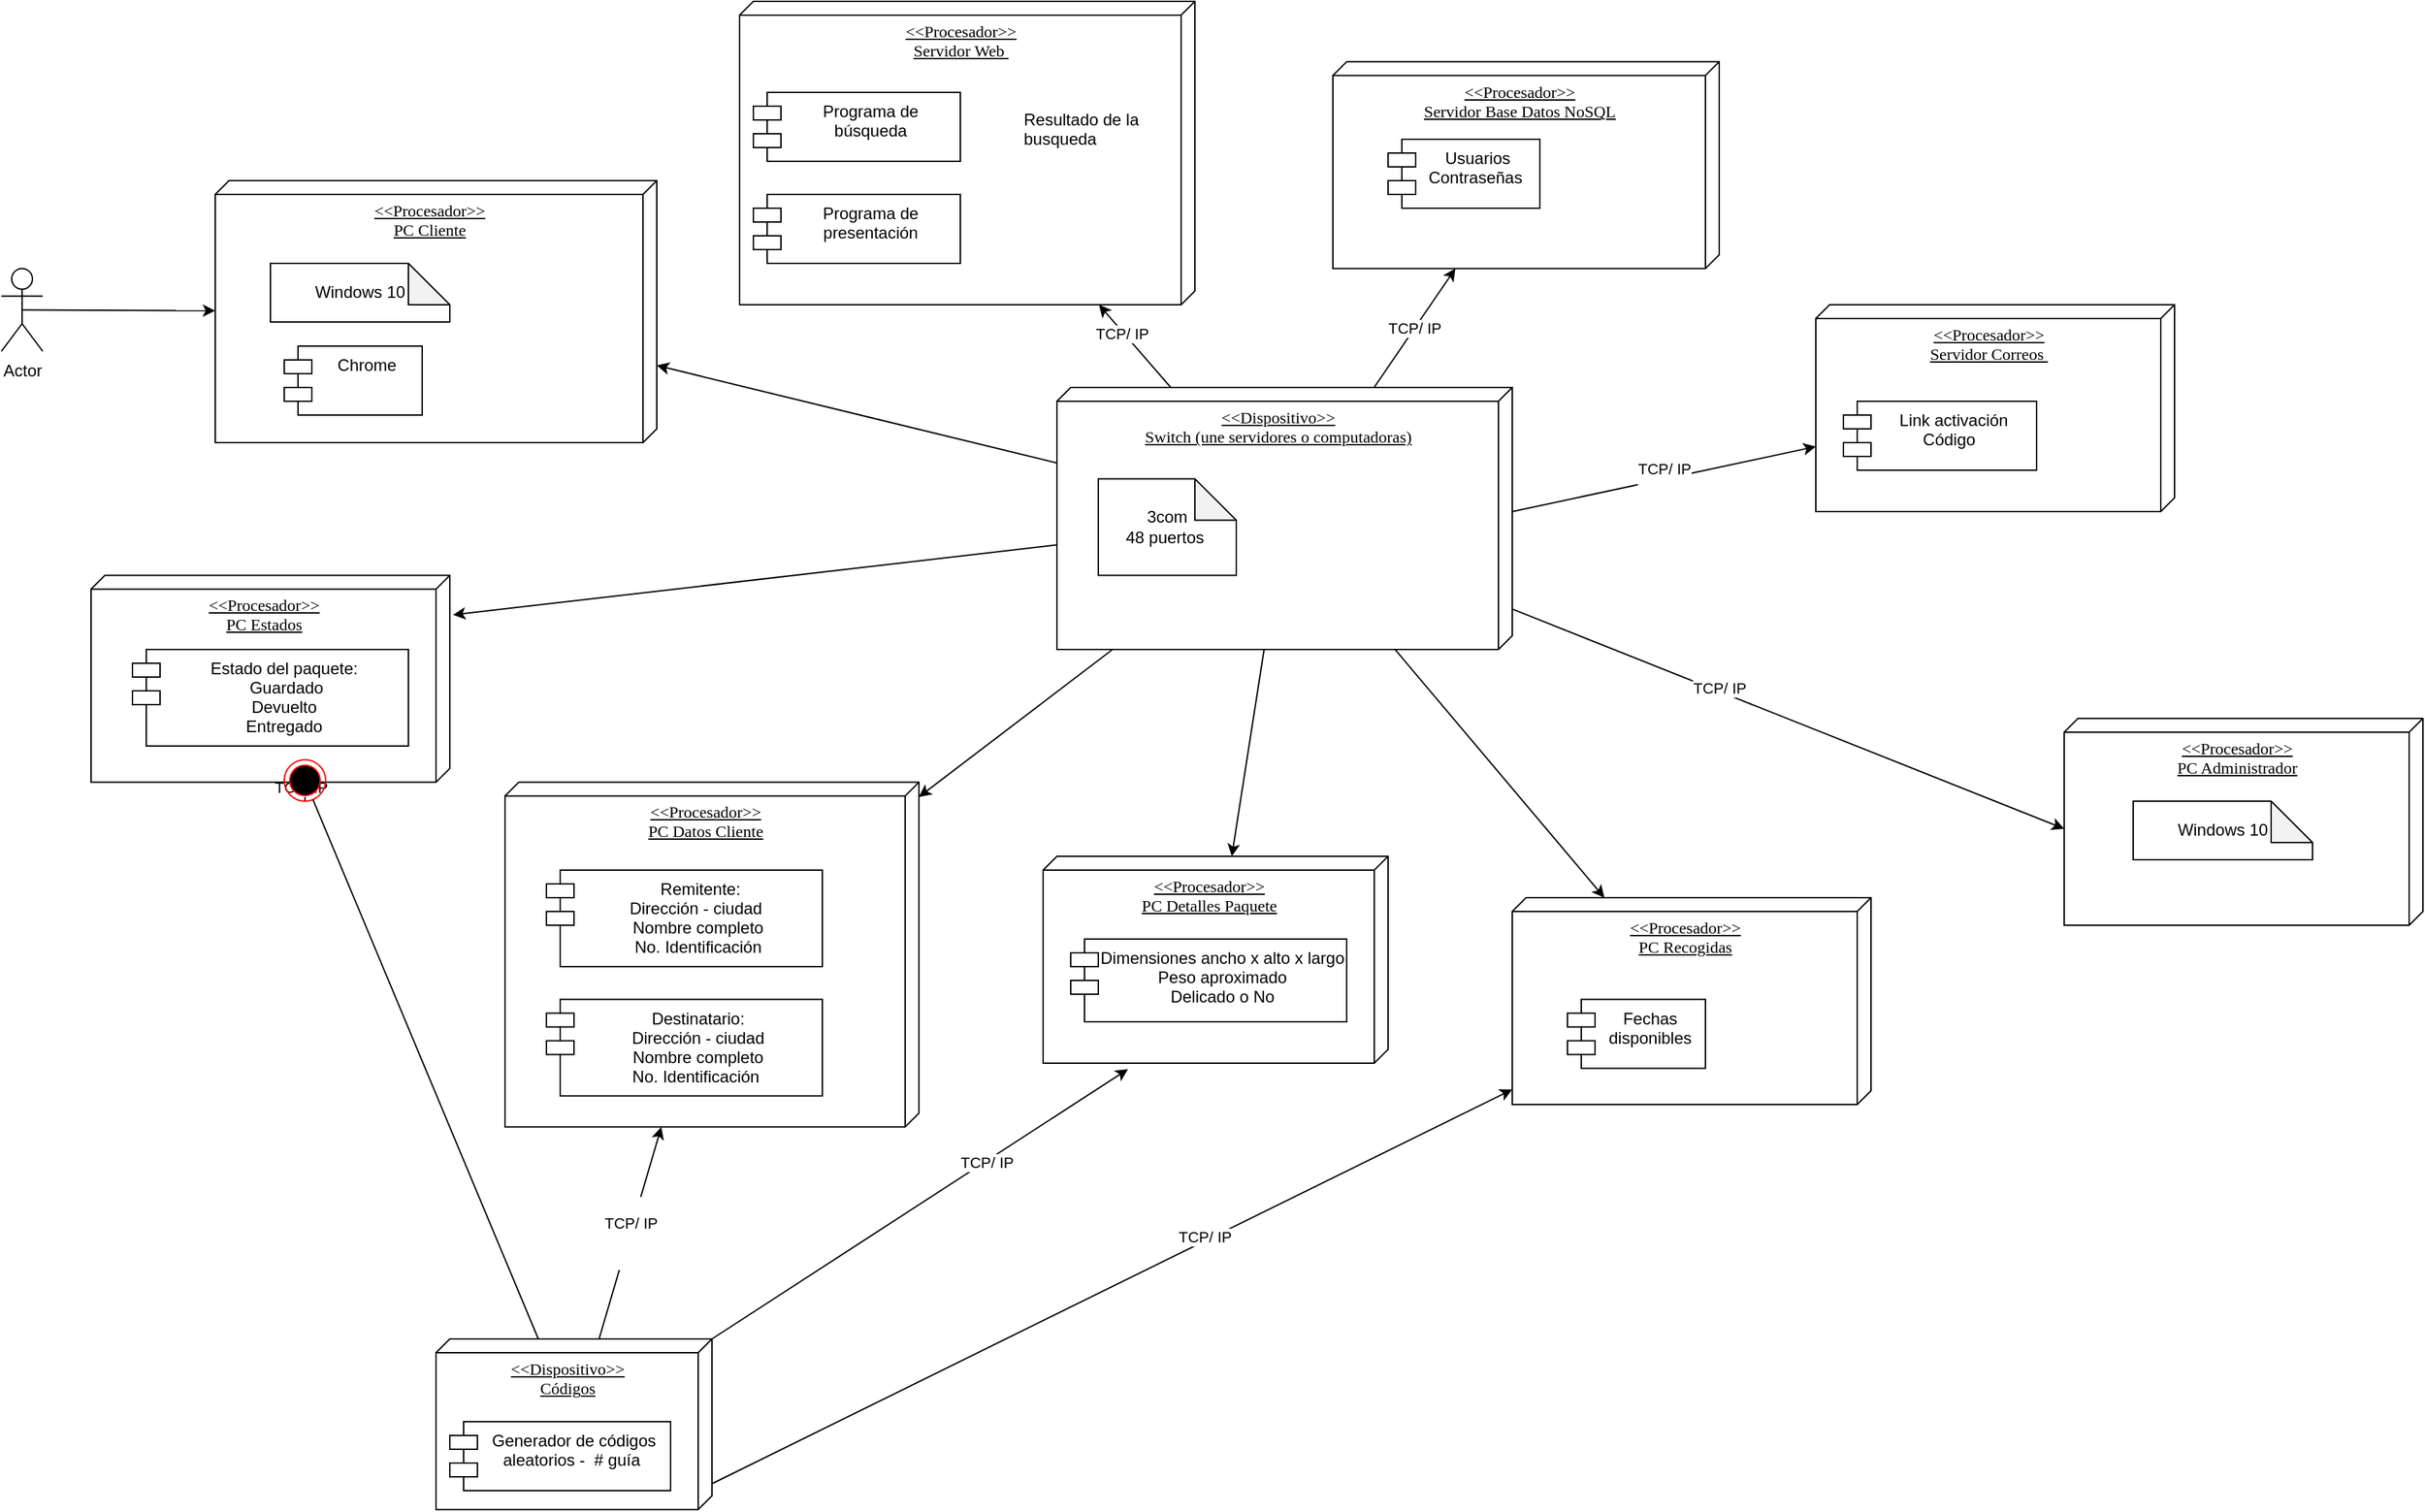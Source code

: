 <mxfile version="20.5.1" type="github">
  <diagram name="Page-1" id="5f0bae14-7c28-e335-631c-24af17079c00">
    <mxGraphModel dx="3784" dy="2078" grid="1" gridSize="10" guides="1" tooltips="1" connect="1" arrows="1" fold="1" page="1" pageScale="1" pageWidth="1100" pageHeight="850" background="none" math="0" shadow="0">
      <root>
        <mxCell id="0" />
        <mxCell id="1" parent="0" />
        <mxCell id="uZW-xY0Y-J60Wbhx_hxe-13" value="TCP/ IP" style="rounded=0;orthogonalLoop=1;jettySize=auto;html=1;" parent="1" source="39150e848f15840c-1" target="39150e848f15840c-3" edge="1">
          <mxGeometry relative="1" as="geometry" />
        </mxCell>
        <mxCell id="ljAiQYRnLd5OlizOmMtz-1" value="&#xa;&lt;span style=&quot;color: rgb(0, 0, 0); font-family: Helvetica; font-size: 11px; font-style: normal; font-variant-ligatures: normal; font-variant-caps: normal; font-weight: 400; letter-spacing: normal; orphans: 2; text-align: center; text-indent: 0px; text-transform: none; widows: 2; word-spacing: 0px; -webkit-text-stroke-width: 0px; background-color: rgb(255, 255, 255); text-decoration-thickness: initial; text-decoration-style: initial; text-decoration-color: initial; float: none; display: inline !important;&quot;&gt;TCP/ IP&lt;/span&gt;&#xa;&#xa;" style="rounded=0;orthogonalLoop=1;jettySize=auto;html=1;exitX=0;exitY=0;exitDx=90;exitDy=0;exitPerimeter=0;" edge="1" parent="1" source="39150e848f15840c-1" target="uZW-xY0Y-J60Wbhx_hxe-1">
          <mxGeometry relative="1" as="geometry" />
        </mxCell>
        <mxCell id="ljAiQYRnLd5OlizOmMtz-2" style="rounded=0;orthogonalLoop=1;jettySize=auto;html=1;entryX=0;entryY=0;entryDx=80;entryDy=260;entryPerimeter=0;" edge="1" parent="1" source="39150e848f15840c-1" target="uZW-xY0Y-J60Wbhx_hxe-9">
          <mxGeometry relative="1" as="geometry" />
        </mxCell>
        <mxCell id="ljAiQYRnLd5OlizOmMtz-6" value="TCP/ IP" style="edgeLabel;html=1;align=center;verticalAlign=middle;resizable=0;points=[];" vertex="1" connectable="0" parent="ljAiQYRnLd5OlizOmMtz-2">
          <mxGeometry x="-0.256" y="2" relative="1" as="geometry">
            <mxPoint as="offset" />
          </mxGeometry>
        </mxCell>
        <mxCell id="ljAiQYRnLd5OlizOmMtz-3" style="rounded=0;orthogonalLoop=1;jettySize=auto;html=1;" edge="1" parent="1" source="39150e848f15840c-1" target="39150e848f15840c-2">
          <mxGeometry relative="1" as="geometry">
            <mxPoint x="330" y="230" as="sourcePoint" />
          </mxGeometry>
        </mxCell>
        <mxCell id="ljAiQYRnLd5OlizOmMtz-7" value="TCP/ IP" style="edgeLabel;html=1;align=center;verticalAlign=middle;resizable=0;points=[];" vertex="1" connectable="0" parent="ljAiQYRnLd5OlizOmMtz-3">
          <mxGeometry x="0.321" relative="1" as="geometry">
            <mxPoint x="-1" as="offset" />
          </mxGeometry>
        </mxCell>
        <mxCell id="ljAiQYRnLd5OlizOmMtz-17" style="edgeStyle=none;rounded=0;orthogonalLoop=1;jettySize=auto;html=1;" edge="1" parent="1" source="39150e848f15840c-1" target="ljAiQYRnLd5OlizOmMtz-15">
          <mxGeometry relative="1" as="geometry" />
        </mxCell>
        <mxCell id="ljAiQYRnLd5OlizOmMtz-19" style="edgeStyle=none;rounded=0;orthogonalLoop=1;jettySize=auto;html=1;" edge="1" parent="1" source="39150e848f15840c-1" target="uZW-xY0Y-J60Wbhx_hxe-8">
          <mxGeometry relative="1" as="geometry" />
        </mxCell>
        <mxCell id="ljAiQYRnLd5OlizOmMtz-22" style="edgeStyle=none;rounded=0;orthogonalLoop=1;jettySize=auto;html=1;entryX=0.191;entryY=-0.009;entryDx=0;entryDy=0;entryPerimeter=0;" edge="1" parent="1" source="39150e848f15840c-1" target="uZW-xY0Y-J60Wbhx_hxe-15">
          <mxGeometry relative="1" as="geometry" />
        </mxCell>
        <mxCell id="ljAiQYRnLd5OlizOmMtz-32" style="edgeStyle=none;rounded=0;orthogonalLoop=1;jettySize=auto;html=1;" edge="1" parent="1" source="39150e848f15840c-1" target="uZW-xY0Y-J60Wbhx_hxe-10">
          <mxGeometry relative="1" as="geometry" />
        </mxCell>
        <mxCell id="ljAiQYRnLd5OlizOmMtz-33" style="edgeStyle=none;rounded=0;orthogonalLoop=1;jettySize=auto;html=1;" edge="1" parent="1" source="39150e848f15840c-1" target="uZW-xY0Y-J60Wbhx_hxe-14">
          <mxGeometry relative="1" as="geometry" />
        </mxCell>
        <mxCell id="39150e848f15840c-1" value="&amp;lt;&amp;lt;Dispositivo&amp;gt;&amp;gt;&lt;br&gt;Switch (une servidores o computadoras)" style="verticalAlign=top;align=center;spacingTop=8;spacingLeft=2;spacingRight=12;shape=cube;size=10;direction=south;fontStyle=4;html=1;rounded=0;shadow=0;comic=0;labelBackgroundColor=none;strokeWidth=1;fontFamily=Verdana;fontSize=12" parent="1" vertex="1">
          <mxGeometry x="270" y="240" width="330" height="190" as="geometry" />
        </mxCell>
        <mxCell id="39150e848f15840c-2" value="&amp;lt;&amp;lt;Procesador&amp;gt;&amp;gt;&lt;br&gt;Servidor Web&amp;nbsp;" style="verticalAlign=top;align=center;spacingTop=8;spacingLeft=2;spacingRight=12;shape=cube;size=10;direction=south;fontStyle=4;html=1;rounded=0;shadow=0;comic=0;labelBackgroundColor=none;strokeWidth=1;fontFamily=Verdana;fontSize=12" parent="1" vertex="1">
          <mxGeometry x="40" y="-40" width="330" height="220" as="geometry" />
        </mxCell>
        <mxCell id="39150e848f15840c-3" value="&amp;lt;&amp;lt;Procesador&amp;gt;&amp;gt;&lt;br&gt;Servidor Base Datos NoSQL" style="verticalAlign=top;align=center;spacingTop=8;spacingLeft=2;spacingRight=12;shape=cube;size=10;direction=south;fontStyle=4;html=1;rounded=0;shadow=0;comic=0;labelBackgroundColor=none;strokeWidth=1;fontFamily=Verdana;fontSize=12" parent="1" vertex="1">
          <mxGeometry x="470" y="3.75" width="280" height="150" as="geometry" />
        </mxCell>
        <mxCell id="uZW-xY0Y-J60Wbhx_hxe-1" value="&amp;lt;&amp;lt;Procesador&amp;gt;&amp;gt;&lt;br&gt;Servidor Correos&amp;nbsp;" style="verticalAlign=top;align=center;spacingTop=8;spacingLeft=2;spacingRight=12;shape=cube;size=10;direction=south;fontStyle=4;html=1;rounded=0;shadow=0;comic=0;labelBackgroundColor=none;strokeWidth=1;fontFamily=Verdana;fontSize=12" parent="1" vertex="1">
          <mxGeometry x="820" y="180" width="260" height="150" as="geometry" />
        </mxCell>
        <mxCell id="uZW-xY0Y-J60Wbhx_hxe-8" value="&amp;lt;&amp;lt;Procesador&amp;gt;&amp;gt;&lt;br&gt;PC Recogidas" style="verticalAlign=top;align=center;spacingTop=8;spacingLeft=2;spacingRight=12;shape=cube;size=10;direction=south;fontStyle=4;html=1;rounded=0;shadow=0;comic=0;labelBackgroundColor=none;strokeWidth=1;fontFamily=Verdana;fontSize=12" parent="1" vertex="1">
          <mxGeometry x="600" y="610" width="260" height="150" as="geometry" />
        </mxCell>
        <mxCell id="uZW-xY0Y-J60Wbhx_hxe-9" value="&amp;lt;&amp;lt;Procesador&amp;gt;&amp;gt;&lt;br&gt;PC Administrador" style="verticalAlign=top;align=center;spacingTop=8;spacingLeft=2;spacingRight=12;shape=cube;size=10;direction=south;fontStyle=4;html=1;rounded=0;shadow=0;comic=0;labelBackgroundColor=none;strokeWidth=1;fontFamily=Verdana;fontSize=12" parent="1" vertex="1">
          <mxGeometry x="1000" y="480" width="260" height="150" as="geometry" />
        </mxCell>
        <mxCell id="uZW-xY0Y-J60Wbhx_hxe-10" value="&amp;lt;&amp;lt;Procesador&amp;gt;&amp;gt;&lt;br&gt;PC Detalles Paquete&lt;br&gt;" style="verticalAlign=top;align=center;spacingTop=8;spacingLeft=2;spacingRight=12;shape=cube;size=10;direction=south;fontStyle=4;html=1;rounded=0;shadow=0;comic=0;labelBackgroundColor=none;strokeWidth=1;fontFamily=Verdana;fontSize=12" parent="1" vertex="1">
          <mxGeometry x="260" y="580" width="250" height="150" as="geometry" />
        </mxCell>
        <mxCell id="uZW-xY0Y-J60Wbhx_hxe-29" value="&#xa;&lt;span style=&quot;color: rgb(0, 0, 0); font-family: Helvetica; font-size: 11px; font-style: normal; font-variant-ligatures: normal; font-variant-caps: normal; font-weight: 400; letter-spacing: normal; orphans: 2; text-align: center; text-indent: 0px; text-transform: none; widows: 2; word-spacing: 0px; -webkit-text-stroke-width: 0px; background-color: rgb(255, 255, 255); text-decoration-thickness: initial; text-decoration-style: initial; text-decoration-color: initial; float: none; display: inline !important;&quot;&gt;TCP/ IP&lt;/span&gt;&#xa;&#xa;" style="edgeStyle=none;rounded=0;orthogonalLoop=1;jettySize=auto;html=1;" parent="1" source="uZW-xY0Y-J60Wbhx_hxe-11" target="uZW-xY0Y-J60Wbhx_hxe-14" edge="1">
          <mxGeometry relative="1" as="geometry" />
        </mxCell>
        <mxCell id="uZW-xY0Y-J60Wbhx_hxe-30" style="edgeStyle=none;rounded=0;orthogonalLoop=1;jettySize=auto;html=1;exitX=0;exitY=0;exitDx=105;exitDy=0;exitPerimeter=0;" parent="1" source="uZW-xY0Y-J60Wbhx_hxe-11" target="uZW-xY0Y-J60Wbhx_hxe-8" edge="1">
          <mxGeometry relative="1" as="geometry" />
        </mxCell>
        <mxCell id="ljAiQYRnLd5OlizOmMtz-9" value="TCP/ IP" style="edgeLabel;html=1;align=center;verticalAlign=middle;resizable=0;points=[];" vertex="1" connectable="0" parent="uZW-xY0Y-J60Wbhx_hxe-30">
          <mxGeometry x="0.236" y="4" relative="1" as="geometry">
            <mxPoint y="1" as="offset" />
          </mxGeometry>
        </mxCell>
        <mxCell id="uZW-xY0Y-J60Wbhx_hxe-31" style="edgeStyle=none;rounded=0;orthogonalLoop=1;jettySize=auto;html=1;exitX=0;exitY=0;exitDx=0;exitDy=0;exitPerimeter=0;entryX=1.029;entryY=0.754;entryDx=0;entryDy=0;entryPerimeter=0;" parent="1" source="uZW-xY0Y-J60Wbhx_hxe-11" target="uZW-xY0Y-J60Wbhx_hxe-10" edge="1">
          <mxGeometry relative="1" as="geometry" />
        </mxCell>
        <mxCell id="ljAiQYRnLd5OlizOmMtz-8" value="TCP/ IP" style="edgeLabel;html=1;align=center;verticalAlign=middle;resizable=0;points=[];" vertex="1" connectable="0" parent="uZW-xY0Y-J60Wbhx_hxe-31">
          <mxGeometry x="0.317" y="-1" relative="1" as="geometry">
            <mxPoint as="offset" />
          </mxGeometry>
        </mxCell>
        <mxCell id="uZW-xY0Y-J60Wbhx_hxe-33" style="edgeStyle=none;rounded=0;orthogonalLoop=1;jettySize=auto;html=1;startArrow=none;" parent="1" source="ljAiQYRnLd5OlizOmMtz-36" target="uZW-xY0Y-J60Wbhx_hxe-15" edge="1">
          <mxGeometry relative="1" as="geometry" />
        </mxCell>
        <mxCell id="ljAiQYRnLd5OlizOmMtz-10" value="TCP/ IP" style="edgeLabel;html=1;align=center;verticalAlign=middle;resizable=0;points=[];" vertex="1" connectable="0" parent="uZW-xY0Y-J60Wbhx_hxe-33">
          <mxGeometry x="0.424" y="4" relative="1" as="geometry">
            <mxPoint as="offset" />
          </mxGeometry>
        </mxCell>
        <mxCell id="uZW-xY0Y-J60Wbhx_hxe-11" value="&amp;lt;&amp;lt;Dispositivo&amp;gt;&amp;gt;&lt;br&gt;Códigos" style="verticalAlign=top;align=center;spacingTop=8;spacingLeft=2;spacingRight=12;shape=cube;size=10;direction=south;fontStyle=4;html=1;rounded=0;shadow=0;comic=0;labelBackgroundColor=none;strokeWidth=1;fontFamily=Verdana;fontSize=12" parent="1" vertex="1">
          <mxGeometry x="-180" y="930" width="200" height="123.75" as="geometry" />
        </mxCell>
        <mxCell id="uZW-xY0Y-J60Wbhx_hxe-14" value="&amp;lt;&amp;lt;Procesador&amp;gt;&amp;gt;&lt;br&gt;PC Datos Cliente" style="verticalAlign=top;align=center;spacingTop=8;spacingLeft=2;spacingRight=12;shape=cube;size=10;direction=south;fontStyle=4;html=1;rounded=0;shadow=0;comic=0;labelBackgroundColor=none;strokeWidth=1;fontFamily=Verdana;fontSize=12" parent="1" vertex="1">
          <mxGeometry x="-130" y="526.25" width="300" height="250" as="geometry" />
        </mxCell>
        <mxCell id="uZW-xY0Y-J60Wbhx_hxe-15" value="&amp;lt;&amp;lt;Procesador&amp;gt;&amp;gt;&lt;br&gt;PC Estados" style="verticalAlign=top;align=center;spacingTop=8;spacingLeft=2;spacingRight=12;shape=cube;size=10;direction=south;fontStyle=4;html=1;rounded=0;shadow=0;comic=0;labelBackgroundColor=none;strokeWidth=1;fontFamily=Verdana;fontSize=12" parent="1" vertex="1">
          <mxGeometry x="-430" y="376.25" width="260" height="150" as="geometry" />
        </mxCell>
        <mxCell id="uZW-xY0Y-J60Wbhx_hxe-17" value="Programa de &#xa;búsqueda&#xa;" style="shape=module;align=center;spacingLeft=20;align=center;verticalAlign=top;" parent="1" vertex="1">
          <mxGeometry x="50" y="26" width="150" height="50" as="geometry" />
        </mxCell>
        <mxCell id="uZW-xY0Y-J60Wbhx_hxe-18" value="Resultado de la&#xa;busqueda" style="text;strokeColor=none;fillColor=none;align=left;verticalAlign=top;spacingLeft=4;spacingRight=4;overflow=hidden;rotatable=0;points=[[0,0.5],[1,0.5]];portConstraint=eastwest;" parent="1" vertex="1">
          <mxGeometry x="240" y="32" width="100" height="38" as="geometry" />
        </mxCell>
        <mxCell id="uZW-xY0Y-J60Wbhx_hxe-19" value="Link activación&#xa;Código  &#xa;&#xa;" style="shape=module;align=left;spacingLeft=20;align=center;verticalAlign=top;" parent="1" vertex="1">
          <mxGeometry x="840" y="250" width="140" height="50" as="geometry" />
        </mxCell>
        <mxCell id="uZW-xY0Y-J60Wbhx_hxe-20" value="Usuarios&#xa;Contraseñas &#xa;" style="shape=module;align=left;spacingLeft=20;align=center;verticalAlign=top;" parent="1" vertex="1">
          <mxGeometry x="510" y="60" width="110" height="50" as="geometry" />
        </mxCell>
        <mxCell id="uZW-xY0Y-J60Wbhx_hxe-21" value="Programa de &#xa;presentación&#xa;" style="shape=module;align=center;spacingLeft=20;align=center;verticalAlign=top;" parent="1" vertex="1">
          <mxGeometry x="50" y="100" width="150" height="50" as="geometry" />
        </mxCell>
        <mxCell id="uZW-xY0Y-J60Wbhx_hxe-22" value="Generador de códigos&#xa;aleatorios -  # guía " style="shape=module;align=left;spacingLeft=20;align=center;verticalAlign=top;" parent="1" vertex="1">
          <mxGeometry x="-170" y="990" width="160" height="50" as="geometry" />
        </mxCell>
        <mxCell id="uZW-xY0Y-J60Wbhx_hxe-23" value="Fechas &#xa;disponibles" style="shape=module;align=left;spacingLeft=20;align=center;verticalAlign=top;" parent="1" vertex="1">
          <mxGeometry x="640" y="683.75" width="100" height="50" as="geometry" />
        </mxCell>
        <mxCell id="uZW-xY0Y-J60Wbhx_hxe-25" value="Dimensiones ancho x alto x largo&#xa;Peso aproximado&#xa;Delicado o No" style="shape=module;align=left;spacingLeft=20;align=center;verticalAlign=top;" parent="1" vertex="1">
          <mxGeometry x="280" y="640" width="200" height="60" as="geometry" />
        </mxCell>
        <mxCell id="uZW-xY0Y-J60Wbhx_hxe-26" value=" Remitente:&#xa;Dirección - ciudad &#xa;Nombre completo&#xa;No. Identificación&#xa;" style="shape=module;align=left;spacingLeft=20;align=center;verticalAlign=top;" parent="1" vertex="1">
          <mxGeometry x="-100" y="590" width="200" height="70" as="geometry" />
        </mxCell>
        <mxCell id="uZW-xY0Y-J60Wbhx_hxe-27" value="Destinatario:&#xa;Dirección - ciudad&#xa;Nombre completo&#xa;No. Identificación " style="shape=module;align=left;spacingLeft=20;align=center;verticalAlign=top;" parent="1" vertex="1">
          <mxGeometry x="-100" y="683.75" width="200" height="70" as="geometry" />
        </mxCell>
        <mxCell id="ljAiQYRnLd5OlizOmMtz-5" value="3com&lt;br&gt;48 puertos&amp;nbsp;" style="shape=note;whiteSpace=wrap;html=1;backgroundOutline=1;darkOpacity=0.05;size=30;" vertex="1" parent="1">
          <mxGeometry x="300" y="306.25" width="100" height="70" as="geometry" />
        </mxCell>
        <mxCell id="ljAiQYRnLd5OlizOmMtz-12" value="Windows 10" style="shape=note;whiteSpace=wrap;html=1;backgroundOutline=1;darkOpacity=0.05;" vertex="1" parent="1">
          <mxGeometry x="1050" y="540" width="130" height="42.5" as="geometry" />
        </mxCell>
        <mxCell id="ljAiQYRnLd5OlizOmMtz-15" value="&amp;lt;&amp;lt;Procesador&amp;gt;&amp;gt;&lt;br&gt;PC Cliente" style="verticalAlign=top;align=center;spacingTop=8;spacingLeft=2;spacingRight=12;shape=cube;size=10;direction=south;fontStyle=4;html=1;rounded=0;shadow=0;comic=0;labelBackgroundColor=none;strokeWidth=1;fontFamily=Verdana;fontSize=12" vertex="1" parent="1">
          <mxGeometry x="-340" y="90" width="320" height="190" as="geometry" />
        </mxCell>
        <mxCell id="ljAiQYRnLd5OlizOmMtz-16" value="Windows 10" style="shape=note;whiteSpace=wrap;html=1;backgroundOutline=1;darkOpacity=0.05;" vertex="1" parent="1">
          <mxGeometry x="-300" y="150" width="130" height="42.5" as="geometry" />
        </mxCell>
        <mxCell id="ljAiQYRnLd5OlizOmMtz-18" value="Chrome" style="shape=module;align=center;spacingLeft=20;align=center;verticalAlign=top;" vertex="1" parent="1">
          <mxGeometry x="-290" y="210" width="100" height="50" as="geometry" />
        </mxCell>
        <mxCell id="ljAiQYRnLd5OlizOmMtz-26" style="edgeStyle=none;rounded=0;orthogonalLoop=1;jettySize=auto;html=1;exitX=0.5;exitY=0.5;exitDx=0;exitDy=0;exitPerimeter=0;" edge="1" parent="1" source="ljAiQYRnLd5OlizOmMtz-25" target="ljAiQYRnLd5OlizOmMtz-15">
          <mxGeometry relative="1" as="geometry" />
        </mxCell>
        <mxCell id="ljAiQYRnLd5OlizOmMtz-25" value="Actor" style="shape=umlActor;verticalLabelPosition=bottom;verticalAlign=top;html=1;" vertex="1" parent="1">
          <mxGeometry x="-495" y="153.75" width="30" height="60" as="geometry" />
        </mxCell>
        <mxCell id="ljAiQYRnLd5OlizOmMtz-35" value="Estado del paquete:&#xa; Guardado&#xa;Devuelto&#xa;Entregado" style="shape=module;align=left;spacingLeft=20;align=center;verticalAlign=top;" vertex="1" parent="1">
          <mxGeometry x="-400" y="430" width="200" height="70" as="geometry" />
        </mxCell>
        <mxCell id="ljAiQYRnLd5OlizOmMtz-36" value="" style="ellipse;html=1;shape=endState;fillColor=#000000;strokeColor=#ff0000;" vertex="1" parent="1">
          <mxGeometry x="-290" y="510" width="30" height="30" as="geometry" />
        </mxCell>
        <mxCell id="ljAiQYRnLd5OlizOmMtz-40" value="" style="edgeStyle=none;rounded=0;orthogonalLoop=1;jettySize=auto;html=1;endArrow=none;" edge="1" parent="1" source="uZW-xY0Y-J60Wbhx_hxe-11" target="ljAiQYRnLd5OlizOmMtz-36">
          <mxGeometry relative="1" as="geometry">
            <mxPoint x="-118.732" y="1050" as="sourcePoint" />
            <mxPoint x="-277.294" y="526.25" as="targetPoint" />
          </mxGeometry>
        </mxCell>
      </root>
    </mxGraphModel>
  </diagram>
</mxfile>
